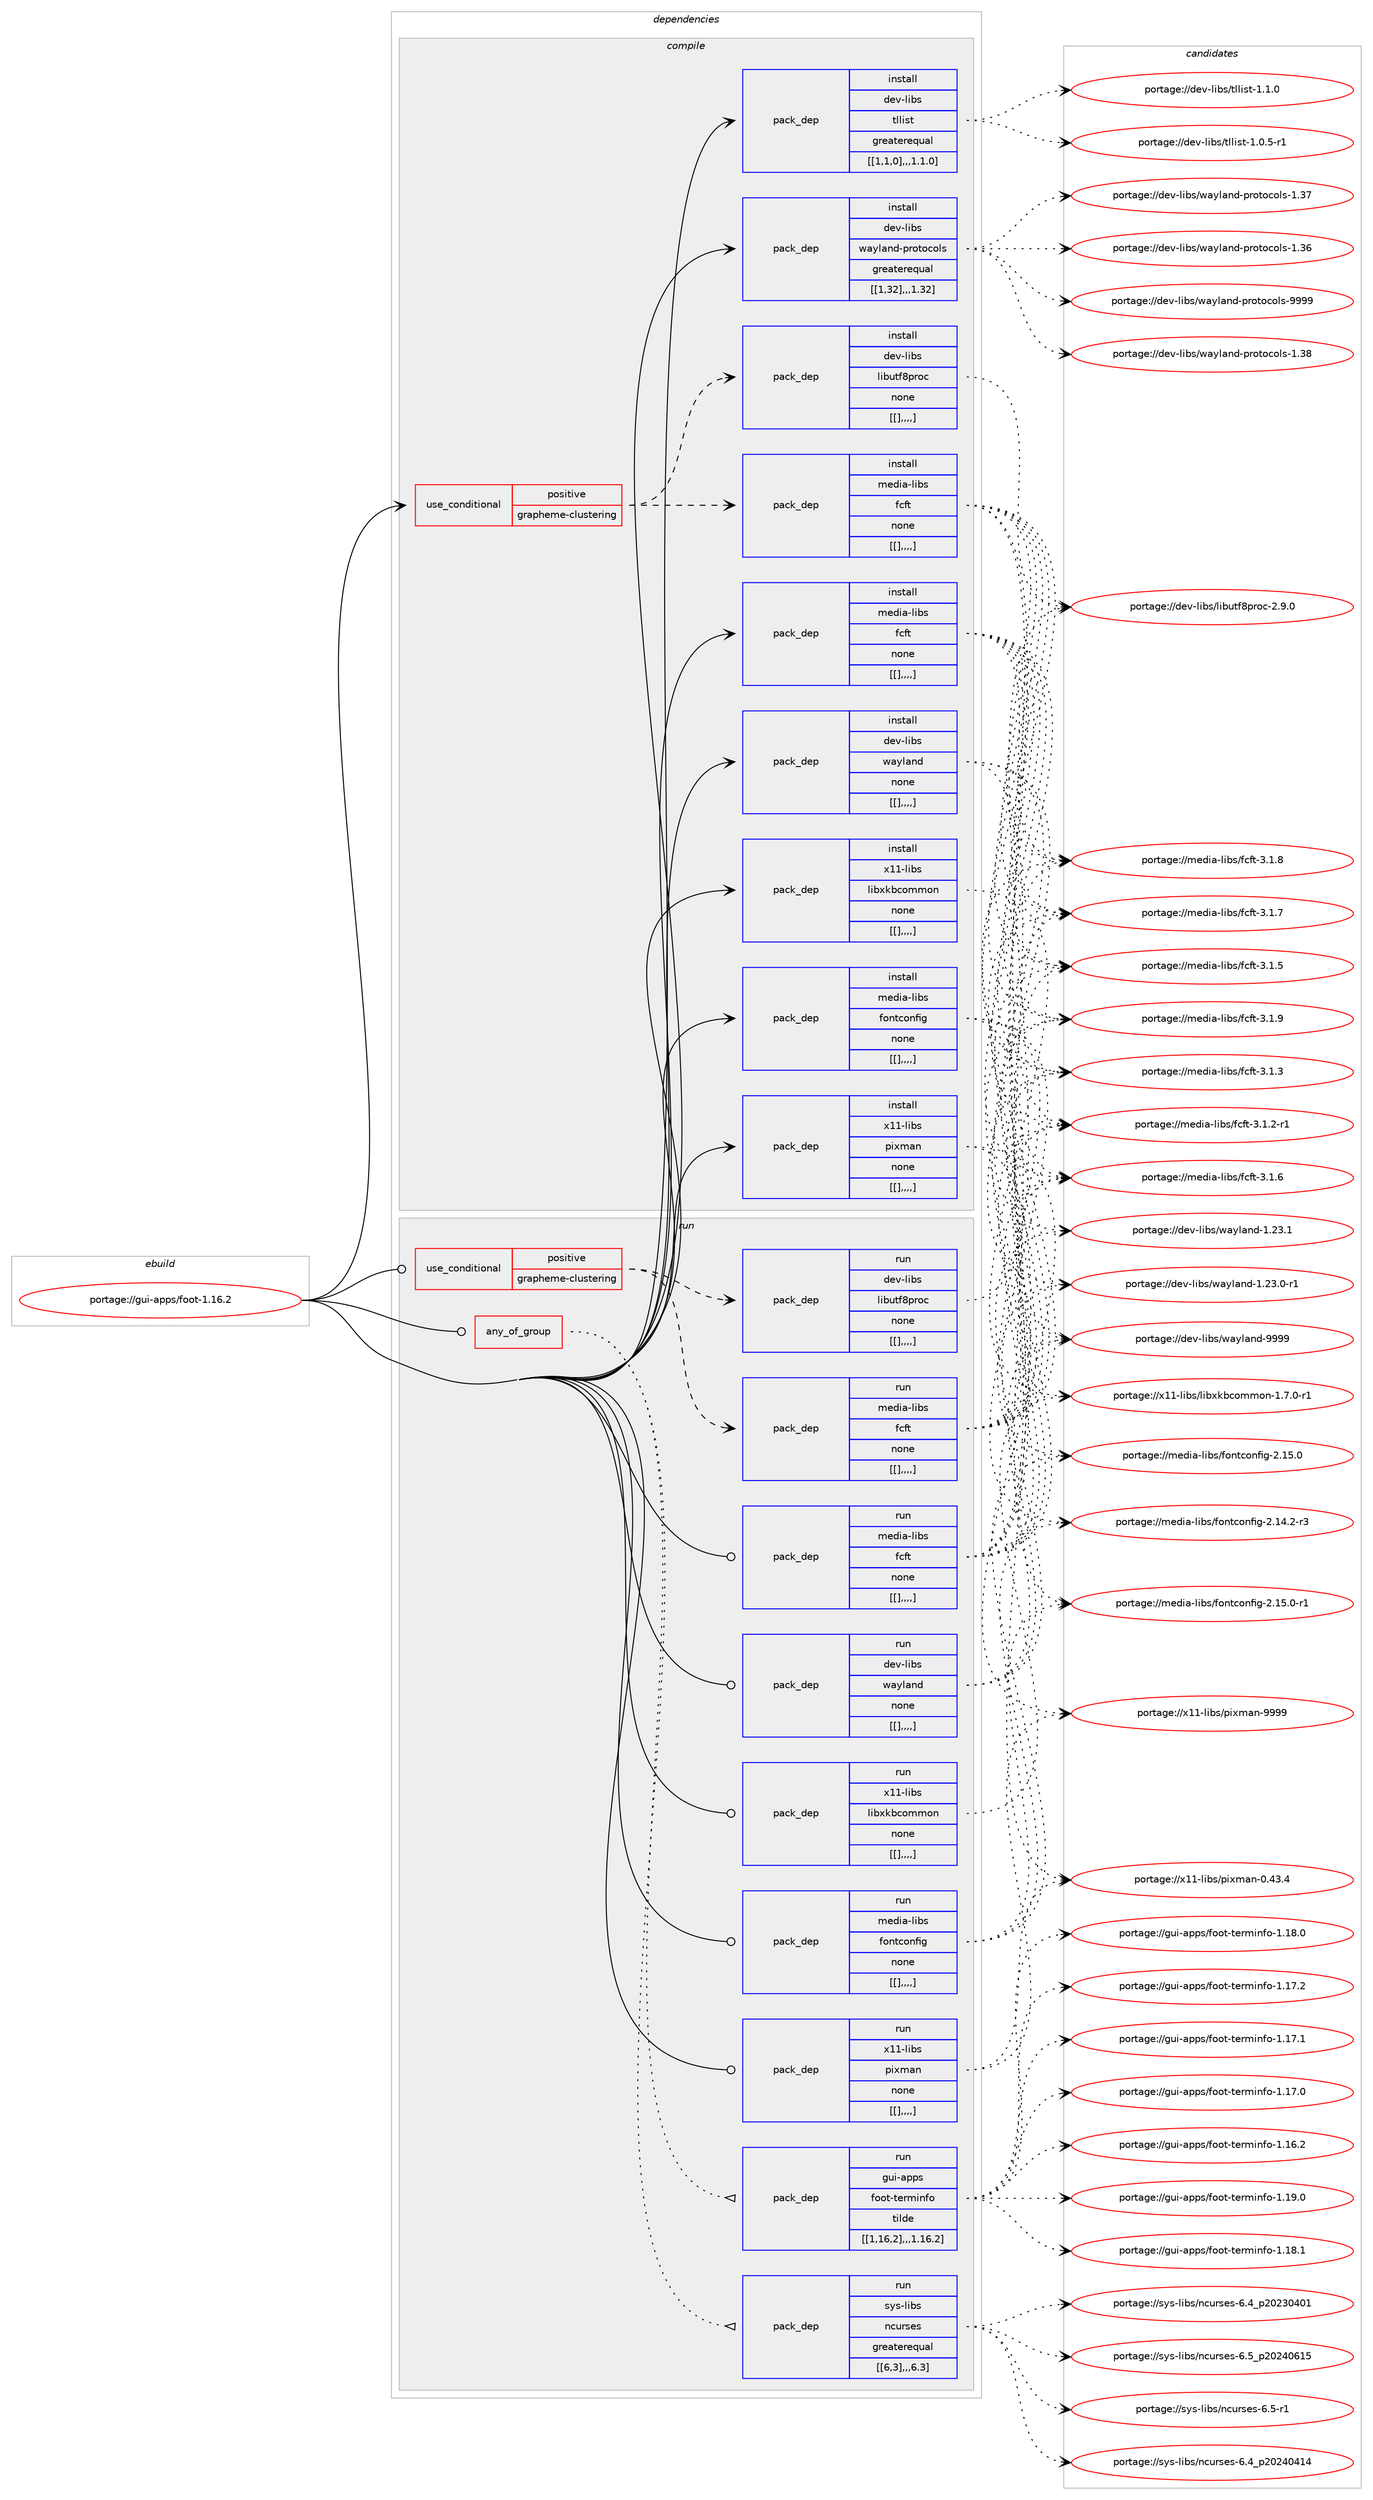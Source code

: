 digraph prolog {

# *************
# Graph options
# *************

newrank=true;
concentrate=true;
compound=true;
graph [rankdir=LR,fontname=Helvetica,fontsize=10,ranksep=1.5];#, ranksep=2.5, nodesep=0.2];
edge  [arrowhead=vee];
node  [fontname=Helvetica,fontsize=10];

# **********
# The ebuild
# **********

subgraph cluster_leftcol {
color=gray;
label=<<i>ebuild</i>>;
id [label="portage://gui-apps/foot-1.16.2", color=red, width=4, href="../gui-apps/foot-1.16.2.svg"];
}

# ****************
# The dependencies
# ****************

subgraph cluster_midcol {
color=gray;
label=<<i>dependencies</i>>;
subgraph cluster_compile {
fillcolor="#eeeeee";
style=filled;
label=<<i>compile</i>>;
subgraph cond70770 {
dependency253572 [label=<<TABLE BORDER="0" CELLBORDER="1" CELLSPACING="0" CELLPADDING="4"><TR><TD ROWSPAN="3" CELLPADDING="10">use_conditional</TD></TR><TR><TD>positive</TD></TR><TR><TD>grapheme-clustering</TD></TR></TABLE>>, shape=none, color=red];
subgraph pack181203 {
dependency253609 [label=<<TABLE BORDER="0" CELLBORDER="1" CELLSPACING="0" CELLPADDING="4" WIDTH="220"><TR><TD ROWSPAN="6" CELLPADDING="30">pack_dep</TD></TR><TR><TD WIDTH="110">install</TD></TR><TR><TD>dev-libs</TD></TR><TR><TD>libutf8proc</TD></TR><TR><TD>none</TD></TR><TR><TD>[[],,,,]</TD></TR></TABLE>>, shape=none, color=blue];
}
dependency253572:e -> dependency253609:w [weight=20,style="dashed",arrowhead="vee"];
subgraph pack181243 {
dependency253682 [label=<<TABLE BORDER="0" CELLBORDER="1" CELLSPACING="0" CELLPADDING="4" WIDTH="220"><TR><TD ROWSPAN="6" CELLPADDING="30">pack_dep</TD></TR><TR><TD WIDTH="110">install</TD></TR><TR><TD>media-libs</TD></TR><TR><TD>fcft</TD></TR><TR><TD>none</TD></TR><TR><TD>[[],,,,]</TD></TR></TABLE>>, shape=none, color=blue];
}
dependency253572:e -> dependency253682:w [weight=20,style="dashed",arrowhead="vee"];
}
id:e -> dependency253572:w [weight=20,style="solid",arrowhead="vee"];
subgraph pack181304 {
dependency253732 [label=<<TABLE BORDER="0" CELLBORDER="1" CELLSPACING="0" CELLPADDING="4" WIDTH="220"><TR><TD ROWSPAN="6" CELLPADDING="30">pack_dep</TD></TR><TR><TD WIDTH="110">install</TD></TR><TR><TD>dev-libs</TD></TR><TR><TD>tllist</TD></TR><TR><TD>greaterequal</TD></TR><TR><TD>[[1,1,0],,,1.1.0]</TD></TR></TABLE>>, shape=none, color=blue];
}
id:e -> dependency253732:w [weight=20,style="solid",arrowhead="vee"];
subgraph pack181308 {
dependency253738 [label=<<TABLE BORDER="0" CELLBORDER="1" CELLSPACING="0" CELLPADDING="4" WIDTH="220"><TR><TD ROWSPAN="6" CELLPADDING="30">pack_dep</TD></TR><TR><TD WIDTH="110">install</TD></TR><TR><TD>dev-libs</TD></TR><TR><TD>wayland</TD></TR><TR><TD>none</TD></TR><TR><TD>[[],,,,]</TD></TR></TABLE>>, shape=none, color=blue];
}
id:e -> dependency253738:w [weight=20,style="solid",arrowhead="vee"];
subgraph pack181312 {
dependency253757 [label=<<TABLE BORDER="0" CELLBORDER="1" CELLSPACING="0" CELLPADDING="4" WIDTH="220"><TR><TD ROWSPAN="6" CELLPADDING="30">pack_dep</TD></TR><TR><TD WIDTH="110">install</TD></TR><TR><TD>dev-libs</TD></TR><TR><TD>wayland-protocols</TD></TR><TR><TD>greaterequal</TD></TR><TR><TD>[[1,32],,,1.32]</TD></TR></TABLE>>, shape=none, color=blue];
}
id:e -> dependency253757:w [weight=20,style="solid",arrowhead="vee"];
subgraph pack181375 {
dependency253838 [label=<<TABLE BORDER="0" CELLBORDER="1" CELLSPACING="0" CELLPADDING="4" WIDTH="220"><TR><TD ROWSPAN="6" CELLPADDING="30">pack_dep</TD></TR><TR><TD WIDTH="110">install</TD></TR><TR><TD>media-libs</TD></TR><TR><TD>fcft</TD></TR><TR><TD>none</TD></TR><TR><TD>[[],,,,]</TD></TR></TABLE>>, shape=none, color=blue];
}
id:e -> dependency253838:w [weight=20,style="solid",arrowhead="vee"];
subgraph pack181408 {
dependency253952 [label=<<TABLE BORDER="0" CELLBORDER="1" CELLSPACING="0" CELLPADDING="4" WIDTH="220"><TR><TD ROWSPAN="6" CELLPADDING="30">pack_dep</TD></TR><TR><TD WIDTH="110">install</TD></TR><TR><TD>media-libs</TD></TR><TR><TD>fontconfig</TD></TR><TR><TD>none</TD></TR><TR><TD>[[],,,,]</TD></TR></TABLE>>, shape=none, color=blue];
}
id:e -> dependency253952:w [weight=20,style="solid",arrowhead="vee"];
subgraph pack181510 {
dependency253995 [label=<<TABLE BORDER="0" CELLBORDER="1" CELLSPACING="0" CELLPADDING="4" WIDTH="220"><TR><TD ROWSPAN="6" CELLPADDING="30">pack_dep</TD></TR><TR><TD WIDTH="110">install</TD></TR><TR><TD>x11-libs</TD></TR><TR><TD>libxkbcommon</TD></TR><TR><TD>none</TD></TR><TR><TD>[[],,,,]</TD></TR></TABLE>>, shape=none, color=blue];
}
id:e -> dependency253995:w [weight=20,style="solid",arrowhead="vee"];
subgraph pack181512 {
dependency254058 [label=<<TABLE BORDER="0" CELLBORDER="1" CELLSPACING="0" CELLPADDING="4" WIDTH="220"><TR><TD ROWSPAN="6" CELLPADDING="30">pack_dep</TD></TR><TR><TD WIDTH="110">install</TD></TR><TR><TD>x11-libs</TD></TR><TR><TD>pixman</TD></TR><TR><TD>none</TD></TR><TR><TD>[[],,,,]</TD></TR></TABLE>>, shape=none, color=blue];
}
id:e -> dependency254058:w [weight=20,style="solid",arrowhead="vee"];
}
subgraph cluster_compileandrun {
fillcolor="#eeeeee";
style=filled;
label=<<i>compile and run</i>>;
}
subgraph cluster_run {
fillcolor="#eeeeee";
style=filled;
label=<<i>run</i>>;
subgraph any1477 {
dependency254062 [label=<<TABLE BORDER="0" CELLBORDER="1" CELLSPACING="0" CELLPADDING="4"><TR><TD CELLPADDING="10">any_of_group</TD></TR></TABLE>>, shape=none, color=red];subgraph pack181567 {
dependency254084 [label=<<TABLE BORDER="0" CELLBORDER="1" CELLSPACING="0" CELLPADDING="4" WIDTH="220"><TR><TD ROWSPAN="6" CELLPADDING="30">pack_dep</TD></TR><TR><TD WIDTH="110">run</TD></TR><TR><TD>sys-libs</TD></TR><TR><TD>ncurses</TD></TR><TR><TD>greaterequal</TD></TR><TR><TD>[[6,3],,,6.3]</TD></TR></TABLE>>, shape=none, color=blue];
}
dependency254062:e -> dependency254084:w [weight=20,style="dotted",arrowhead="oinv"];
subgraph pack181598 {
dependency254109 [label=<<TABLE BORDER="0" CELLBORDER="1" CELLSPACING="0" CELLPADDING="4" WIDTH="220"><TR><TD ROWSPAN="6" CELLPADDING="30">pack_dep</TD></TR><TR><TD WIDTH="110">run</TD></TR><TR><TD>gui-apps</TD></TR><TR><TD>foot-terminfo</TD></TR><TR><TD>tilde</TD></TR><TR><TD>[[1,16,2],,,1.16.2]</TD></TR></TABLE>>, shape=none, color=blue];
}
dependency254062:e -> dependency254109:w [weight=20,style="dotted",arrowhead="oinv"];
}
id:e -> dependency254062:w [weight=20,style="solid",arrowhead="odot"];
subgraph cond70884 {
dependency254234 [label=<<TABLE BORDER="0" CELLBORDER="1" CELLSPACING="0" CELLPADDING="4"><TR><TD ROWSPAN="3" CELLPADDING="10">use_conditional</TD></TR><TR><TD>positive</TD></TR><TR><TD>grapheme-clustering</TD></TR></TABLE>>, shape=none, color=red];
subgraph pack181746 {
dependency254297 [label=<<TABLE BORDER="0" CELLBORDER="1" CELLSPACING="0" CELLPADDING="4" WIDTH="220"><TR><TD ROWSPAN="6" CELLPADDING="30">pack_dep</TD></TR><TR><TD WIDTH="110">run</TD></TR><TR><TD>dev-libs</TD></TR><TR><TD>libutf8proc</TD></TR><TR><TD>none</TD></TR><TR><TD>[[],,,,]</TD></TR></TABLE>>, shape=none, color=blue];
}
dependency254234:e -> dependency254297:w [weight=20,style="dashed",arrowhead="vee"];
subgraph pack181766 {
dependency254329 [label=<<TABLE BORDER="0" CELLBORDER="1" CELLSPACING="0" CELLPADDING="4" WIDTH="220"><TR><TD ROWSPAN="6" CELLPADDING="30">pack_dep</TD></TR><TR><TD WIDTH="110">run</TD></TR><TR><TD>media-libs</TD></TR><TR><TD>fcft</TD></TR><TR><TD>none</TD></TR><TR><TD>[[],,,,]</TD></TR></TABLE>>, shape=none, color=blue];
}
dependency254234:e -> dependency254329:w [weight=20,style="dashed",arrowhead="vee"];
}
id:e -> dependency254234:w [weight=20,style="solid",arrowhead="odot"];
subgraph pack181785 {
dependency254364 [label=<<TABLE BORDER="0" CELLBORDER="1" CELLSPACING="0" CELLPADDING="4" WIDTH="220"><TR><TD ROWSPAN="6" CELLPADDING="30">pack_dep</TD></TR><TR><TD WIDTH="110">run</TD></TR><TR><TD>dev-libs</TD></TR><TR><TD>wayland</TD></TR><TR><TD>none</TD></TR><TR><TD>[[],,,,]</TD></TR></TABLE>>, shape=none, color=blue];
}
id:e -> dependency254364:w [weight=20,style="solid",arrowhead="odot"];
subgraph pack181815 {
dependency254385 [label=<<TABLE BORDER="0" CELLBORDER="1" CELLSPACING="0" CELLPADDING="4" WIDTH="220"><TR><TD ROWSPAN="6" CELLPADDING="30">pack_dep</TD></TR><TR><TD WIDTH="110">run</TD></TR><TR><TD>media-libs</TD></TR><TR><TD>fcft</TD></TR><TR><TD>none</TD></TR><TR><TD>[[],,,,]</TD></TR></TABLE>>, shape=none, color=blue];
}
id:e -> dependency254385:w [weight=20,style="solid",arrowhead="odot"];
subgraph pack181831 {
dependency254408 [label=<<TABLE BORDER="0" CELLBORDER="1" CELLSPACING="0" CELLPADDING="4" WIDTH="220"><TR><TD ROWSPAN="6" CELLPADDING="30">pack_dep</TD></TR><TR><TD WIDTH="110">run</TD></TR><TR><TD>media-libs</TD></TR><TR><TD>fontconfig</TD></TR><TR><TD>none</TD></TR><TR><TD>[[],,,,]</TD></TR></TABLE>>, shape=none, color=blue];
}
id:e -> dependency254408:w [weight=20,style="solid",arrowhead="odot"];
subgraph pack181848 {
dependency254412 [label=<<TABLE BORDER="0" CELLBORDER="1" CELLSPACING="0" CELLPADDING="4" WIDTH="220"><TR><TD ROWSPAN="6" CELLPADDING="30">pack_dep</TD></TR><TR><TD WIDTH="110">run</TD></TR><TR><TD>x11-libs</TD></TR><TR><TD>libxkbcommon</TD></TR><TR><TD>none</TD></TR><TR><TD>[[],,,,]</TD></TR></TABLE>>, shape=none, color=blue];
}
id:e -> dependency254412:w [weight=20,style="solid",arrowhead="odot"];
subgraph pack181852 {
dependency254414 [label=<<TABLE BORDER="0" CELLBORDER="1" CELLSPACING="0" CELLPADDING="4" WIDTH="220"><TR><TD ROWSPAN="6" CELLPADDING="30">pack_dep</TD></TR><TR><TD WIDTH="110">run</TD></TR><TR><TD>x11-libs</TD></TR><TR><TD>pixman</TD></TR><TR><TD>none</TD></TR><TR><TD>[[],,,,]</TD></TR></TABLE>>, shape=none, color=blue];
}
id:e -> dependency254414:w [weight=20,style="solid",arrowhead="odot"];
}
}

# **************
# The candidates
# **************

subgraph cluster_choices {
rank=same;
color=gray;
label=<<i>candidates</i>>;

subgraph choice180936 {
color=black;
nodesep=1;
choice100101118451081059811547108105981171161025611211411199455046574648 [label="portage://dev-libs/libutf8proc-2.9.0", color=red, width=4,href="../dev-libs/libutf8proc-2.9.0.svg"];
dependency253609:e -> choice100101118451081059811547108105981171161025611211411199455046574648:w [style=dotted,weight="100"];
}
subgraph choice180940 {
color=black;
nodesep=1;
choice1091011001059745108105981154710299102116455146494657 [label="portage://media-libs/fcft-3.1.9", color=red, width=4,href="../media-libs/fcft-3.1.9.svg"];
choice1091011001059745108105981154710299102116455146494656 [label="portage://media-libs/fcft-3.1.8", color=red, width=4,href="../media-libs/fcft-3.1.8.svg"];
choice1091011001059745108105981154710299102116455146494655 [label="portage://media-libs/fcft-3.1.7", color=red, width=4,href="../media-libs/fcft-3.1.7.svg"];
choice1091011001059745108105981154710299102116455146494654 [label="portage://media-libs/fcft-3.1.6", color=red, width=4,href="../media-libs/fcft-3.1.6.svg"];
choice1091011001059745108105981154710299102116455146494653 [label="portage://media-libs/fcft-3.1.5", color=red, width=4,href="../media-libs/fcft-3.1.5.svg"];
choice1091011001059745108105981154710299102116455146494651 [label="portage://media-libs/fcft-3.1.3", color=red, width=4,href="../media-libs/fcft-3.1.3.svg"];
choice10910110010597451081059811547102991021164551464946504511449 [label="portage://media-libs/fcft-3.1.2-r1", color=red, width=4,href="../media-libs/fcft-3.1.2-r1.svg"];
dependency253682:e -> choice1091011001059745108105981154710299102116455146494657:w [style=dotted,weight="100"];
dependency253682:e -> choice1091011001059745108105981154710299102116455146494656:w [style=dotted,weight="100"];
dependency253682:e -> choice1091011001059745108105981154710299102116455146494655:w [style=dotted,weight="100"];
dependency253682:e -> choice1091011001059745108105981154710299102116455146494654:w [style=dotted,weight="100"];
dependency253682:e -> choice1091011001059745108105981154710299102116455146494653:w [style=dotted,weight="100"];
dependency253682:e -> choice1091011001059745108105981154710299102116455146494651:w [style=dotted,weight="100"];
dependency253682:e -> choice10910110010597451081059811547102991021164551464946504511449:w [style=dotted,weight="100"];
}
subgraph choice180945 {
color=black;
nodesep=1;
choice100101118451081059811547116108108105115116454946494648 [label="portage://dev-libs/tllist-1.1.0", color=red, width=4,href="../dev-libs/tllist-1.1.0.svg"];
choice1001011184510810598115471161081081051151164549464846534511449 [label="portage://dev-libs/tllist-1.0.5-r1", color=red, width=4,href="../dev-libs/tllist-1.0.5-r1.svg"];
dependency253732:e -> choice100101118451081059811547116108108105115116454946494648:w [style=dotted,weight="100"];
dependency253732:e -> choice1001011184510810598115471161081081051151164549464846534511449:w [style=dotted,weight="100"];
}
subgraph choice180953 {
color=black;
nodesep=1;
choice10010111845108105981154711997121108971101004557575757 [label="portage://dev-libs/wayland-9999", color=red, width=4,href="../dev-libs/wayland-9999.svg"];
choice100101118451081059811547119971211089711010045494650514649 [label="portage://dev-libs/wayland-1.23.1", color=red, width=4,href="../dev-libs/wayland-1.23.1.svg"];
choice1001011184510810598115471199712110897110100454946505146484511449 [label="portage://dev-libs/wayland-1.23.0-r1", color=red, width=4,href="../dev-libs/wayland-1.23.0-r1.svg"];
dependency253738:e -> choice10010111845108105981154711997121108971101004557575757:w [style=dotted,weight="100"];
dependency253738:e -> choice100101118451081059811547119971211089711010045494650514649:w [style=dotted,weight="100"];
dependency253738:e -> choice1001011184510810598115471199712110897110100454946505146484511449:w [style=dotted,weight="100"];
}
subgraph choice180957 {
color=black;
nodesep=1;
choice100101118451081059811547119971211089711010045112114111116111991111081154557575757 [label="portage://dev-libs/wayland-protocols-9999", color=red, width=4,href="../dev-libs/wayland-protocols-9999.svg"];
choice100101118451081059811547119971211089711010045112114111116111991111081154549465156 [label="portage://dev-libs/wayland-protocols-1.38", color=red, width=4,href="../dev-libs/wayland-protocols-1.38.svg"];
choice100101118451081059811547119971211089711010045112114111116111991111081154549465155 [label="portage://dev-libs/wayland-protocols-1.37", color=red, width=4,href="../dev-libs/wayland-protocols-1.37.svg"];
choice100101118451081059811547119971211089711010045112114111116111991111081154549465154 [label="portage://dev-libs/wayland-protocols-1.36", color=red, width=4,href="../dev-libs/wayland-protocols-1.36.svg"];
dependency253757:e -> choice100101118451081059811547119971211089711010045112114111116111991111081154557575757:w [style=dotted,weight="100"];
dependency253757:e -> choice100101118451081059811547119971211089711010045112114111116111991111081154549465156:w [style=dotted,weight="100"];
dependency253757:e -> choice100101118451081059811547119971211089711010045112114111116111991111081154549465155:w [style=dotted,weight="100"];
dependency253757:e -> choice100101118451081059811547119971211089711010045112114111116111991111081154549465154:w [style=dotted,weight="100"];
}
subgraph choice180969 {
color=black;
nodesep=1;
choice1091011001059745108105981154710299102116455146494657 [label="portage://media-libs/fcft-3.1.9", color=red, width=4,href="../media-libs/fcft-3.1.9.svg"];
choice1091011001059745108105981154710299102116455146494656 [label="portage://media-libs/fcft-3.1.8", color=red, width=4,href="../media-libs/fcft-3.1.8.svg"];
choice1091011001059745108105981154710299102116455146494655 [label="portage://media-libs/fcft-3.1.7", color=red, width=4,href="../media-libs/fcft-3.1.7.svg"];
choice1091011001059745108105981154710299102116455146494654 [label="portage://media-libs/fcft-3.1.6", color=red, width=4,href="../media-libs/fcft-3.1.6.svg"];
choice1091011001059745108105981154710299102116455146494653 [label="portage://media-libs/fcft-3.1.5", color=red, width=4,href="../media-libs/fcft-3.1.5.svg"];
choice1091011001059745108105981154710299102116455146494651 [label="portage://media-libs/fcft-3.1.3", color=red, width=4,href="../media-libs/fcft-3.1.3.svg"];
choice10910110010597451081059811547102991021164551464946504511449 [label="portage://media-libs/fcft-3.1.2-r1", color=red, width=4,href="../media-libs/fcft-3.1.2-r1.svg"];
dependency253838:e -> choice1091011001059745108105981154710299102116455146494657:w [style=dotted,weight="100"];
dependency253838:e -> choice1091011001059745108105981154710299102116455146494656:w [style=dotted,weight="100"];
dependency253838:e -> choice1091011001059745108105981154710299102116455146494655:w [style=dotted,weight="100"];
dependency253838:e -> choice1091011001059745108105981154710299102116455146494654:w [style=dotted,weight="100"];
dependency253838:e -> choice1091011001059745108105981154710299102116455146494653:w [style=dotted,weight="100"];
dependency253838:e -> choice1091011001059745108105981154710299102116455146494651:w [style=dotted,weight="100"];
dependency253838:e -> choice10910110010597451081059811547102991021164551464946504511449:w [style=dotted,weight="100"];
}
subgraph choice181001 {
color=black;
nodesep=1;
choice1091011001059745108105981154710211111011699111110102105103455046495346484511449 [label="portage://media-libs/fontconfig-2.15.0-r1", color=red, width=4,href="../media-libs/fontconfig-2.15.0-r1.svg"];
choice109101100105974510810598115471021111101169911111010210510345504649534648 [label="portage://media-libs/fontconfig-2.15.0", color=red, width=4,href="../media-libs/fontconfig-2.15.0.svg"];
choice1091011001059745108105981154710211111011699111110102105103455046495246504511451 [label="portage://media-libs/fontconfig-2.14.2-r3", color=red, width=4,href="../media-libs/fontconfig-2.14.2-r3.svg"];
dependency253952:e -> choice1091011001059745108105981154710211111011699111110102105103455046495346484511449:w [style=dotted,weight="100"];
dependency253952:e -> choice109101100105974510810598115471021111101169911111010210510345504649534648:w [style=dotted,weight="100"];
dependency253952:e -> choice1091011001059745108105981154710211111011699111110102105103455046495246504511451:w [style=dotted,weight="100"];
}
subgraph choice181025 {
color=black;
nodesep=1;
choice12049494510810598115471081059812010798991111091091111104549465546484511449 [label="portage://x11-libs/libxkbcommon-1.7.0-r1", color=red, width=4,href="../x11-libs/libxkbcommon-1.7.0-r1.svg"];
dependency253995:e -> choice12049494510810598115471081059812010798991111091091111104549465546484511449:w [style=dotted,weight="100"];
}
subgraph choice181027 {
color=black;
nodesep=1;
choice1204949451081059811547112105120109971104557575757 [label="portage://x11-libs/pixman-9999", color=red, width=4,href="../x11-libs/pixman-9999.svg"];
choice12049494510810598115471121051201099711045484652514652 [label="portage://x11-libs/pixman-0.43.4", color=red, width=4,href="../x11-libs/pixman-0.43.4.svg"];
dependency254058:e -> choice1204949451081059811547112105120109971104557575757:w [style=dotted,weight="100"];
dependency254058:e -> choice12049494510810598115471121051201099711045484652514652:w [style=dotted,weight="100"];
}
subgraph choice181076 {
color=black;
nodesep=1;
choice1151211154510810598115471109911711411510111545544653951125048505248544953 [label="portage://sys-libs/ncurses-6.5_p20240615", color=red, width=4,href="../sys-libs/ncurses-6.5_p20240615.svg"];
choice11512111545108105981154711099117114115101115455446534511449 [label="portage://sys-libs/ncurses-6.5-r1", color=red, width=4,href="../sys-libs/ncurses-6.5-r1.svg"];
choice1151211154510810598115471109911711411510111545544652951125048505248524952 [label="portage://sys-libs/ncurses-6.4_p20240414", color=red, width=4,href="../sys-libs/ncurses-6.4_p20240414.svg"];
choice1151211154510810598115471109911711411510111545544652951125048505148524849 [label="portage://sys-libs/ncurses-6.4_p20230401", color=red, width=4,href="../sys-libs/ncurses-6.4_p20230401.svg"];
dependency254084:e -> choice1151211154510810598115471109911711411510111545544653951125048505248544953:w [style=dotted,weight="100"];
dependency254084:e -> choice11512111545108105981154711099117114115101115455446534511449:w [style=dotted,weight="100"];
dependency254084:e -> choice1151211154510810598115471109911711411510111545544652951125048505248524952:w [style=dotted,weight="100"];
dependency254084:e -> choice1151211154510810598115471109911711411510111545544652951125048505148524849:w [style=dotted,weight="100"];
}
subgraph choice181083 {
color=black;
nodesep=1;
choice1031171054597112112115471021111111164511610111410910511010211145494649574648 [label="portage://gui-apps/foot-terminfo-1.19.0", color=red, width=4,href="../gui-apps/foot-terminfo-1.19.0.svg"];
choice1031171054597112112115471021111111164511610111410910511010211145494649564649 [label="portage://gui-apps/foot-terminfo-1.18.1", color=red, width=4,href="../gui-apps/foot-terminfo-1.18.1.svg"];
choice1031171054597112112115471021111111164511610111410910511010211145494649564648 [label="portage://gui-apps/foot-terminfo-1.18.0", color=red, width=4,href="../gui-apps/foot-terminfo-1.18.0.svg"];
choice1031171054597112112115471021111111164511610111410910511010211145494649554650 [label="portage://gui-apps/foot-terminfo-1.17.2", color=red, width=4,href="../gui-apps/foot-terminfo-1.17.2.svg"];
choice1031171054597112112115471021111111164511610111410910511010211145494649554649 [label="portage://gui-apps/foot-terminfo-1.17.1", color=red, width=4,href="../gui-apps/foot-terminfo-1.17.1.svg"];
choice1031171054597112112115471021111111164511610111410910511010211145494649554648 [label="portage://gui-apps/foot-terminfo-1.17.0", color=red, width=4,href="../gui-apps/foot-terminfo-1.17.0.svg"];
choice1031171054597112112115471021111111164511610111410910511010211145494649544650 [label="portage://gui-apps/foot-terminfo-1.16.2", color=red, width=4,href="../gui-apps/foot-terminfo-1.16.2.svg"];
dependency254109:e -> choice1031171054597112112115471021111111164511610111410910511010211145494649574648:w [style=dotted,weight="100"];
dependency254109:e -> choice1031171054597112112115471021111111164511610111410910511010211145494649564649:w [style=dotted,weight="100"];
dependency254109:e -> choice1031171054597112112115471021111111164511610111410910511010211145494649564648:w [style=dotted,weight="100"];
dependency254109:e -> choice1031171054597112112115471021111111164511610111410910511010211145494649554650:w [style=dotted,weight="100"];
dependency254109:e -> choice1031171054597112112115471021111111164511610111410910511010211145494649554649:w [style=dotted,weight="100"];
dependency254109:e -> choice1031171054597112112115471021111111164511610111410910511010211145494649554648:w [style=dotted,weight="100"];
dependency254109:e -> choice1031171054597112112115471021111111164511610111410910511010211145494649544650:w [style=dotted,weight="100"];
}
subgraph choice181093 {
color=black;
nodesep=1;
choice100101118451081059811547108105981171161025611211411199455046574648 [label="portage://dev-libs/libutf8proc-2.9.0", color=red, width=4,href="../dev-libs/libutf8proc-2.9.0.svg"];
dependency254297:e -> choice100101118451081059811547108105981171161025611211411199455046574648:w [style=dotted,weight="100"];
}
subgraph choice181096 {
color=black;
nodesep=1;
choice1091011001059745108105981154710299102116455146494657 [label="portage://media-libs/fcft-3.1.9", color=red, width=4,href="../media-libs/fcft-3.1.9.svg"];
choice1091011001059745108105981154710299102116455146494656 [label="portage://media-libs/fcft-3.1.8", color=red, width=4,href="../media-libs/fcft-3.1.8.svg"];
choice1091011001059745108105981154710299102116455146494655 [label="portage://media-libs/fcft-3.1.7", color=red, width=4,href="../media-libs/fcft-3.1.7.svg"];
choice1091011001059745108105981154710299102116455146494654 [label="portage://media-libs/fcft-3.1.6", color=red, width=4,href="../media-libs/fcft-3.1.6.svg"];
choice1091011001059745108105981154710299102116455146494653 [label="portage://media-libs/fcft-3.1.5", color=red, width=4,href="../media-libs/fcft-3.1.5.svg"];
choice1091011001059745108105981154710299102116455146494651 [label="portage://media-libs/fcft-3.1.3", color=red, width=4,href="../media-libs/fcft-3.1.3.svg"];
choice10910110010597451081059811547102991021164551464946504511449 [label="portage://media-libs/fcft-3.1.2-r1", color=red, width=4,href="../media-libs/fcft-3.1.2-r1.svg"];
dependency254329:e -> choice1091011001059745108105981154710299102116455146494657:w [style=dotted,weight="100"];
dependency254329:e -> choice1091011001059745108105981154710299102116455146494656:w [style=dotted,weight="100"];
dependency254329:e -> choice1091011001059745108105981154710299102116455146494655:w [style=dotted,weight="100"];
dependency254329:e -> choice1091011001059745108105981154710299102116455146494654:w [style=dotted,weight="100"];
dependency254329:e -> choice1091011001059745108105981154710299102116455146494653:w [style=dotted,weight="100"];
dependency254329:e -> choice1091011001059745108105981154710299102116455146494651:w [style=dotted,weight="100"];
dependency254329:e -> choice10910110010597451081059811547102991021164551464946504511449:w [style=dotted,weight="100"];
}
subgraph choice181118 {
color=black;
nodesep=1;
choice10010111845108105981154711997121108971101004557575757 [label="portage://dev-libs/wayland-9999", color=red, width=4,href="../dev-libs/wayland-9999.svg"];
choice100101118451081059811547119971211089711010045494650514649 [label="portage://dev-libs/wayland-1.23.1", color=red, width=4,href="../dev-libs/wayland-1.23.1.svg"];
choice1001011184510810598115471199712110897110100454946505146484511449 [label="portage://dev-libs/wayland-1.23.0-r1", color=red, width=4,href="../dev-libs/wayland-1.23.0-r1.svg"];
dependency254364:e -> choice10010111845108105981154711997121108971101004557575757:w [style=dotted,weight="100"];
dependency254364:e -> choice100101118451081059811547119971211089711010045494650514649:w [style=dotted,weight="100"];
dependency254364:e -> choice1001011184510810598115471199712110897110100454946505146484511449:w [style=dotted,weight="100"];
}
subgraph choice181119 {
color=black;
nodesep=1;
choice1091011001059745108105981154710299102116455146494657 [label="portage://media-libs/fcft-3.1.9", color=red, width=4,href="../media-libs/fcft-3.1.9.svg"];
choice1091011001059745108105981154710299102116455146494656 [label="portage://media-libs/fcft-3.1.8", color=red, width=4,href="../media-libs/fcft-3.1.8.svg"];
choice1091011001059745108105981154710299102116455146494655 [label="portage://media-libs/fcft-3.1.7", color=red, width=4,href="../media-libs/fcft-3.1.7.svg"];
choice1091011001059745108105981154710299102116455146494654 [label="portage://media-libs/fcft-3.1.6", color=red, width=4,href="../media-libs/fcft-3.1.6.svg"];
choice1091011001059745108105981154710299102116455146494653 [label="portage://media-libs/fcft-3.1.5", color=red, width=4,href="../media-libs/fcft-3.1.5.svg"];
choice1091011001059745108105981154710299102116455146494651 [label="portage://media-libs/fcft-3.1.3", color=red, width=4,href="../media-libs/fcft-3.1.3.svg"];
choice10910110010597451081059811547102991021164551464946504511449 [label="portage://media-libs/fcft-3.1.2-r1", color=red, width=4,href="../media-libs/fcft-3.1.2-r1.svg"];
dependency254385:e -> choice1091011001059745108105981154710299102116455146494657:w [style=dotted,weight="100"];
dependency254385:e -> choice1091011001059745108105981154710299102116455146494656:w [style=dotted,weight="100"];
dependency254385:e -> choice1091011001059745108105981154710299102116455146494655:w [style=dotted,weight="100"];
dependency254385:e -> choice1091011001059745108105981154710299102116455146494654:w [style=dotted,weight="100"];
dependency254385:e -> choice1091011001059745108105981154710299102116455146494653:w [style=dotted,weight="100"];
dependency254385:e -> choice1091011001059745108105981154710299102116455146494651:w [style=dotted,weight="100"];
dependency254385:e -> choice10910110010597451081059811547102991021164551464946504511449:w [style=dotted,weight="100"];
}
subgraph choice181139 {
color=black;
nodesep=1;
choice1091011001059745108105981154710211111011699111110102105103455046495346484511449 [label="portage://media-libs/fontconfig-2.15.0-r1", color=red, width=4,href="../media-libs/fontconfig-2.15.0-r1.svg"];
choice109101100105974510810598115471021111101169911111010210510345504649534648 [label="portage://media-libs/fontconfig-2.15.0", color=red, width=4,href="../media-libs/fontconfig-2.15.0.svg"];
choice1091011001059745108105981154710211111011699111110102105103455046495246504511451 [label="portage://media-libs/fontconfig-2.14.2-r3", color=red, width=4,href="../media-libs/fontconfig-2.14.2-r3.svg"];
dependency254408:e -> choice1091011001059745108105981154710211111011699111110102105103455046495346484511449:w [style=dotted,weight="100"];
dependency254408:e -> choice109101100105974510810598115471021111101169911111010210510345504649534648:w [style=dotted,weight="100"];
dependency254408:e -> choice1091011001059745108105981154710211111011699111110102105103455046495246504511451:w [style=dotted,weight="100"];
}
subgraph choice181165 {
color=black;
nodesep=1;
choice12049494510810598115471081059812010798991111091091111104549465546484511449 [label="portage://x11-libs/libxkbcommon-1.7.0-r1", color=red, width=4,href="../x11-libs/libxkbcommon-1.7.0-r1.svg"];
dependency254412:e -> choice12049494510810598115471081059812010798991111091091111104549465546484511449:w [style=dotted,weight="100"];
}
subgraph choice181167 {
color=black;
nodesep=1;
choice1204949451081059811547112105120109971104557575757 [label="portage://x11-libs/pixman-9999", color=red, width=4,href="../x11-libs/pixman-9999.svg"];
choice12049494510810598115471121051201099711045484652514652 [label="portage://x11-libs/pixman-0.43.4", color=red, width=4,href="../x11-libs/pixman-0.43.4.svg"];
dependency254414:e -> choice1204949451081059811547112105120109971104557575757:w [style=dotted,weight="100"];
dependency254414:e -> choice12049494510810598115471121051201099711045484652514652:w [style=dotted,weight="100"];
}
}

}
